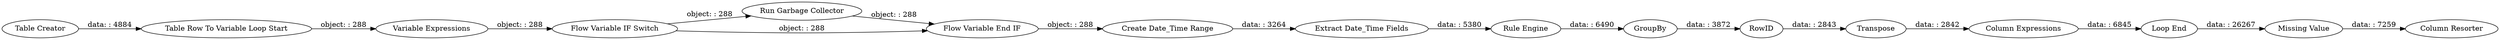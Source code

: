 digraph {
	"-3776810825626830010_17" [label="Variable Expressions"]
	"-3776810825626830010_10" [label=Transpose]
	"-3776810825626830010_13" [label="Column Resorter"]
	"-3776810825626830010_11" [label="Column Expressions"]
	"-3776810825626830010_15" [label="Run Garbage Collector"]
	"-3776810825626830010_18" [label="Flow Variable End IF"]
	"-3776810825626830010_16" [label="Flow Variable IF Switch"]
	"-3776810825626830010_9" [label=RowID]
	"-3776810825626830010_2" [label="Extract Date_Time Fields"]
	"-3776810825626830010_14" [label="Missing Value"]
	"-3776810825626830010_8" [label=GroupBy]
	"-3776810825626830010_4" [label="Create Date_Time Range"]
	"-3776810825626830010_1" [label="Table Creator"]
	"-3776810825626830010_7" [label="Rule Engine"]
	"-3776810825626830010_12" [label="Loop End"]
	"-3776810825626830010_6" [label="Table Row To Variable Loop Start"]
	"-3776810825626830010_16" -> "-3776810825626830010_18" [label="object: : 288"]
	"-3776810825626830010_2" -> "-3776810825626830010_7" [label="data: : 5380"]
	"-3776810825626830010_8" -> "-3776810825626830010_9" [label="data: : 3872"]
	"-3776810825626830010_7" -> "-3776810825626830010_8" [label="data: : 6490"]
	"-3776810825626830010_16" -> "-3776810825626830010_15" [label="object: : 288"]
	"-3776810825626830010_15" -> "-3776810825626830010_18" [label="object: : 288"]
	"-3776810825626830010_6" -> "-3776810825626830010_17" [label="object: : 288"]
	"-3776810825626830010_17" -> "-3776810825626830010_16" [label="object: : 288"]
	"-3776810825626830010_1" -> "-3776810825626830010_6" [label="data: : 4884"]
	"-3776810825626830010_11" -> "-3776810825626830010_12" [label="data: : 6845"]
	"-3776810825626830010_18" -> "-3776810825626830010_4" [label="object: : 288"]
	"-3776810825626830010_9" -> "-3776810825626830010_10" [label="data: : 2843"]
	"-3776810825626830010_14" -> "-3776810825626830010_13" [label="data: : 7259"]
	"-3776810825626830010_12" -> "-3776810825626830010_14" [label="data: : 26267"]
	"-3776810825626830010_10" -> "-3776810825626830010_11" [label="data: : 2842"]
	"-3776810825626830010_4" -> "-3776810825626830010_2" [label="data: : 3264"]
	rankdir=LR
}
